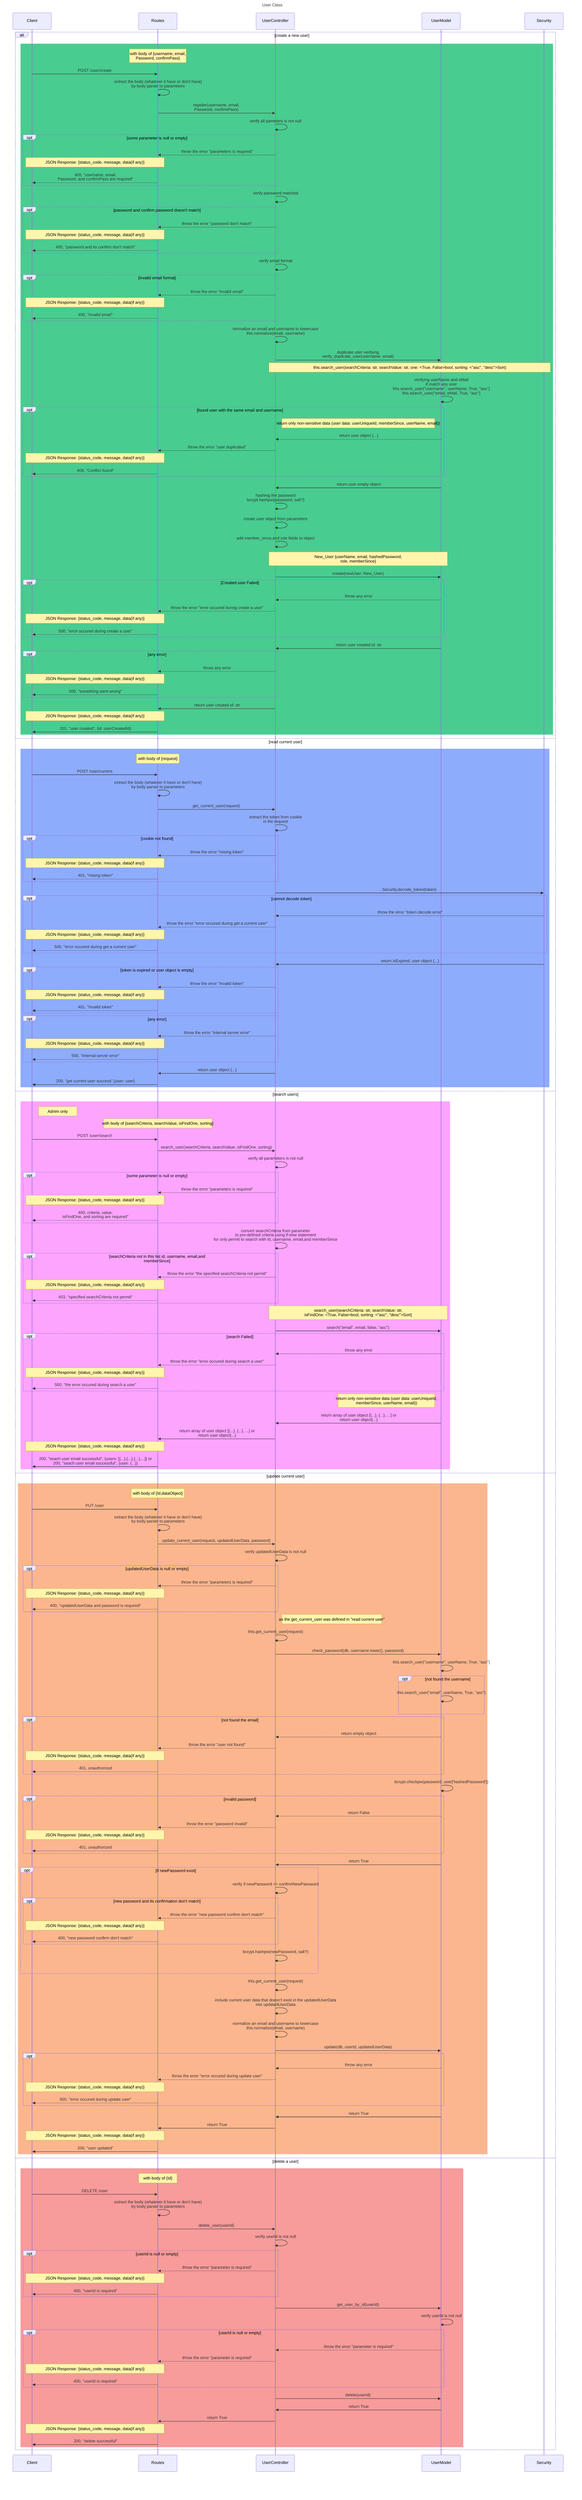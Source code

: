 sequenceDiagram
   title User Class
    participant Client
    participant Routes
    participant UserController
    participant UserModel
    participant Security
    

    alt create a new user
        rect rgb(73,204,144)
            Note over Routes: with body of {username, email,<br/>Password, confirmPass}
            Client->>Routes: POST /user/create
            Routes->>Routes: extract the body (whatever it have or don't have)<br> by body parser to parameters
            Routes->>UserController: register(username, email,<br>Password, confirmPass)
            UserController->>UserController: verify all pameters is not null 
            opt some parameter is null or empty
                UserController-->>Routes: throw the error "parameters is required"
                Note over Routes,Client: JSON Response: {status_code, message, data(if any)}
                Routes-->>Client: 400, "username, email,<br> Password, and confirmPass are required"
            end
            UserController->>UserController: verify password matched
            opt password and confirm password doesn't match
                UserController-->>Routes: throw the error "password don't match"
                Note over Routes,Client: JSON Response: {status_code, message, data(if any)}
                Routes-->>Client: 400, "password and its confirm don't match"
            end
            UserController->>UserController: verify email format
            opt invalid email format 
                UserController-->>Routes: throw the error "invalid email"
                Note over Routes,Client: JSON Response: {status_code, message, data(if any)}
                Routes-->>Client: 400, "invalid email"
            end
            UserController->>UserController: normalize an email and username to lowercase<br> this.normalize(email, username)
            UserController->>UserModel: duplicate user verifying<br>verify_duplicate_user(username, email)
            Note over UserController, Security: this.search_user(searchCriteria: str, searchValue: str, one: <True, False>bool, sorting: <"asc", "desc">Sort)
            UserModel->>UserModel: verifying userName and eMail<br> if match any user<br>this.search_user("username", userName, True, "asc")<br>this.search_user("email, eMail, True, "asc")
            opt found user with the same email and username
                Note left of UserModel: return only non-sensitive data (user data: userUniqueId, memberSince, userName, email))
                UserModel-->>UserController: return user object {...}
                UserController-->>Routes: throw the error "user duplicated"
                Note over Routes,Client: JSON Response: {status_code, message, data(if any)}
                Routes-->>Client: 409, "Conflict found"
            end
            UserModel->>UserController: return user empty object
            UserController->>UserController: hashing the password<br>bcrypt.hashpw(password, salt?)
            UserController->>UserController: create user object from parameters
            UserController->>UserController: add member_since,and role fields to object
            Note over UserController, UserModel: New_User {userName, email, hashedPassword,<br>role, memberSince}
            UserController->>UserModel: create(newUser: New_User)
            opt Created user Failed
                UserModel-->>UserController: throw any error
                UserController-->>Routes: throw the error "error occured during create a user"
                Note over Routes,Client: JSON Response: {status_code, message, data(if any)}
                Routes-->>Client: 500, "error occured during create a user"
            end
            UserModel->>UserController: return user created id: str
            opt any error
                UserController-->>Routes: throw any error
                Note over Routes,Client: JSON Response: {status_code, message, data(if any)}
                Routes-->>Client: 500, "something went wrong"
            end
            UserController->>Routes: return user created id: str
            Note over Routes,Client: JSON Response: {status_code, message, data(if any)}
            Routes->>Client: 201, "user created", {id: userCreatedId}
        end
    else read current user
        rect rgb(142,172,252)
            Note over Routes: with body of {request}
            Client->>Routes: POST /user/current
            Routes->>Routes: extract the body (whatever it have or don't have)<br> by body parser to parameters
            Routes->>UserController: get_current_user(request)
            UserController->>UserController: extract the token from cookie<br>in the request
            opt cookie not found
                UserController-->>Routes: throw the error "mising token"
                Note over Routes,Client: JSON Response: {status_code, message, data(if any)}
                Routes-->>Client: 401, "mising token"
            end
            UserController->>Security: Security.decode_token(token)
            opt cannot decode token
                Security-->>UserController: throw the error "token decode error"
                UserController-->>Routes: throw the error "error occured during get a current user"
                Note over Routes,Client: JSON Response: {status_code, message, data(if any)}
                Routes-->>Client: 500, "error occured during get a current user"
            end
            Security->>UserController: return isExpired, user object {...}
            opt token is expired or user object is empty
                UserController-->>Routes: throw the error "Invalid token"
                Note over Routes,Client: JSON Response: {status_code, message, data(if any)}
                 Routes-->>Client: 401, "Invalid token"
            end
            opt any error
                UserController-->>Routes: throw the error "internal server error"
                Note over Routes,Client: JSON Response: {status_code, message, data(if any)}
                Routes-->>Client: 500, "internal server error"
            end
            UserController->>Routes: return user object {...}
            Routes->>Client: 200, "get current user success",{user: user}
        end
    else search users
        rect rgb(253,164,255)
            Note right of Client: Adnim only
            Note over Routes: with body of {searchCriteria, searchValue, isFindOne, sorting}
            Client->>Routes:POST /user/search
            Routes->>UserController: search_user(searchCriteria, searchValue, isFindOne, sorting)
            UserController->>UserController: verify all parameters is not null
            opt some parameter is null or empty
                UserController-->>Routes: throw the error "parameters is required"
                Note over Routes,Client: JSON Response: {status_code, message, data(if any)}
                Routes-->>Client: 400, criteria, value,<br> isFindOne, and sorting are required"
            end
            UserController->>UserController: convert searchCriteria from parameter<br>to pre-defined criteria using if-else statement<br>for only permit to search with id, username, email,and memberSince
            opt searchCriteria not in this list id, username, email,and memberSince
                UserController-->>Routes: throw the error "the specified searchCriteria not permit"
                Note over Routes,Client: JSON Response: {status_code, message, data(if any)}
                Routes-->>Client: 403, "specified searchCriteria not permit"
            end
            Note over UserController, UserModel: search_user(searchCriteria: str, searchValue: str,<br>isFindOne: <True, False>bool, sorting: <"asc", "desc">Sort)
            UserController->>UserModel: search("email", email, false, "asc")
            opt search Failed
                UserModel-->>UserController: throw any error
                UserController-->>Routes: throw the error "error occured during search a user"
                Note over Routes,Client: JSON Response: {status_code, message, data(if any)}
                Routes-->>Client: 500, "the error occured during search a user"
            end
            Note left of UserModel: return only non-sensitive data (user data: userUniqueId,<br>memberSince, userName, email))
            UserModel->>UserController: return array of user object [{...}, {...}, ...] or<br>return user object{...}
            UserController->>Routes: return array of user object [{...}, {...}, ...] or<br>return user object{...}
            Note over Routes,Client: JSON Response: {status_code, message, data(if any)}
            Routes->>Client: 200, "seach user email successful", {users: [{...},{...},{...},...]} or<br>200, "seach user email successful", {user: {...}}
        end
    else update current user
        rect rgb(252,182,142)
            Note over Routes: with body of {Id,dataObject}
            Client->>Routes: PUT /user
            Routes->>Routes: extract the body (whatever it have or don't have)<br> by body parser to parameters
            Routes->>UserController: update_current_user(request, updatedUserData, password)
            UserController->>UserController: verify updatedUserData is not null
            opt updatedUserData is null or empty
                UserController-->>Routes: throw the error "parameters is required"
                Note over Routes,Client: JSON Response: {status_code, message, data(if any)}
                Routes-->>Client: 400, "updatedUserData and password is required"
            end
            Note right of  UserController: as the get_current_user was defined in "read current user"
            UserController->>UserController: this.get_current_user(request)
            UserController->>UserModel: check_password(db, username.lower(), password)
            UserModel->>UserModel: this.search_user("username", userName, True, "asc")
            opt not found the username
                UserModel->>UserModel: this.search_user("email", userName, True, "asc")
            end
            opt not found the email
                UserModel-->>UserController: return empty object
                UserController-->>Routes: throw the error "user not found"
                Note over Routes,Client: JSON Response: {status_code, message, data(if any)}
                Routes-->>Client: 401, unauthorized
            end
            UserModel->>UserModel:bcrypt.checkpw(password, user['hashedPassword'])
            opt invalid password
                UserModel-->>UserController: return False
                UserController-->>Routes: throw the error "password invalid"
                Note over Routes,Client: JSON Response: {status_code, message, data(if any)}
                Routes-->>Client: 401, unauthorized
            end
            UserModel->>UserController: return True
            opt if newPassword exist
                UserController->>UserController: verify if newPassword == confirmNewPassword
                opt new password and its confirmation don't match
                    UserController-->>Routes: throw the error "new password confirm don't match"
                    Note over Routes,Client: JSON Response: {status_code, message, data(if any)}
                    Routes-->>Client: 400, "new password confirm don't match"
                end
                UserController->>UserController: bcrypt.hashpw(newPassword, salt?)
            end
            UserController->>UserController: this.get_current_user(request)
            UserController->>UserController: include current user data that doesn't exist in the updatedUserData<br>into updatedUserData
            UserController->>UserController: normalize an email and username to lowercase<br> this.normalize(email, username)
            UserController->>UserModel: update(db, userId, updatedUserData)
            opt
                UserModel-->>UserController: throw any error
                UserController-->>Routes: throw the error "error occured during update user"
                Note over Routes,Client: JSON Response: {status_code, message, data(if any)}
                Routes-->>Client: 500, "error occured during update user"
            end
            UserModel->>UserController: return True
            UserController->>Routes: return True
            Note over Routes,Client: JSON Response: {status_code, message, data(if any)}
            Routes->>Client: 200, "user updated"
        end
    else delete a user
        rect rgb(247,155,155)
            Note over Routes: with body of {Id}
            Client->>Routes: DELETE /user
            Routes->>Routes: extract the body (whatever it have or don't have)<br> by body parser to parameters
            Routes->>UserController: delete_user(userId)
            UserController->>UserController: verify userId is not null
            opt userId is null or empty
                UserController-->>Routes: throw the error "parameter is required"
                Note over Routes,Client: JSON Response: {status_code, message, data(if any)}
                Routes-->>Client: 400, "userId is required"
            end
            UserController->>UserModel:get_user_by_id(userId)
            UserModel->>UserModel: verify userId is not null
            opt userId is null or empty
                UserModel-->>UserController: throw the error "parameter is required"
                UserController-->>Routes: throw the error "parameter is required"
                Note over Routes,Client: JSON Response: {status_code, message, data(if any)}
                Routes-->>Client: 400, "userId is required"
            end
            UserController->>UserModel: delete(userId)
            UserModel->>UserController: return True
            UserController->>Routes: return True
            Note over Routes,Client: JSON Response: {status_code, message, data(if any)}
            Routes->>Client: 200, "delete successful"
        end

    end